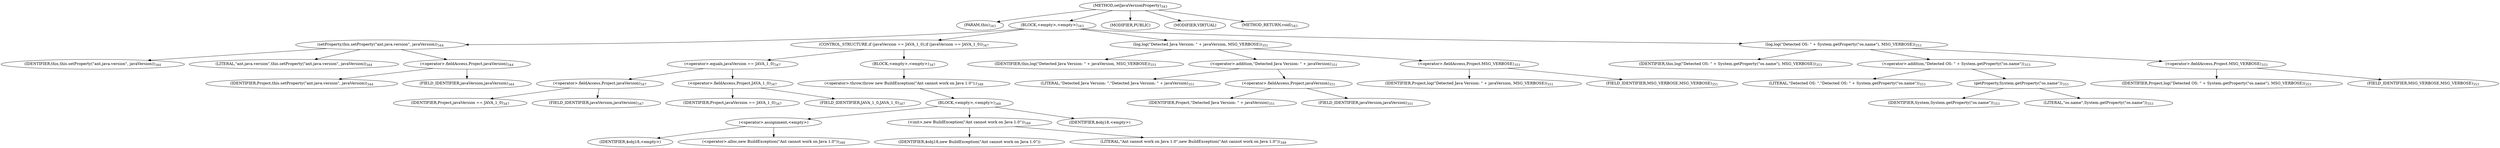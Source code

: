 digraph "setJavaVersionProperty" {  
"1009" [label = <(METHOD,setJavaVersionProperty)<SUB>343</SUB>> ]
"48" [label = <(PARAM,this)<SUB>343</SUB>> ]
"1010" [label = <(BLOCK,&lt;empty&gt;,&lt;empty&gt;)<SUB>343</SUB>> ]
"1011" [label = <(setProperty,this.setProperty(&quot;ant.java.version&quot;, javaVersion))<SUB>344</SUB>> ]
"47" [label = <(IDENTIFIER,this,this.setProperty(&quot;ant.java.version&quot;, javaVersion))<SUB>344</SUB>> ]
"1012" [label = <(LITERAL,&quot;ant.java.version&quot;,this.setProperty(&quot;ant.java.version&quot;, javaVersion))<SUB>344</SUB>> ]
"1013" [label = <(&lt;operator&gt;.fieldAccess,Project.javaVersion)<SUB>344</SUB>> ]
"1014" [label = <(IDENTIFIER,Project,this.setProperty(&quot;ant.java.version&quot;, javaVersion))<SUB>344</SUB>> ]
"1015" [label = <(FIELD_IDENTIFIER,javaVersion,javaVersion)<SUB>344</SUB>> ]
"1016" [label = <(CONTROL_STRUCTURE,if (javaVersion == JAVA_1_0),if (javaVersion == JAVA_1_0))<SUB>347</SUB>> ]
"1017" [label = <(&lt;operator&gt;.equals,javaVersion == JAVA_1_0)<SUB>347</SUB>> ]
"1018" [label = <(&lt;operator&gt;.fieldAccess,Project.javaVersion)<SUB>347</SUB>> ]
"1019" [label = <(IDENTIFIER,Project,javaVersion == JAVA_1_0)<SUB>347</SUB>> ]
"1020" [label = <(FIELD_IDENTIFIER,javaVersion,javaVersion)<SUB>347</SUB>> ]
"1021" [label = <(&lt;operator&gt;.fieldAccess,Project.JAVA_1_0)<SUB>347</SUB>> ]
"1022" [label = <(IDENTIFIER,Project,javaVersion == JAVA_1_0)<SUB>347</SUB>> ]
"1023" [label = <(FIELD_IDENTIFIER,JAVA_1_0,JAVA_1_0)<SUB>347</SUB>> ]
"1024" [label = <(BLOCK,&lt;empty&gt;,&lt;empty&gt;)<SUB>347</SUB>> ]
"1025" [label = <(&lt;operator&gt;.throw,throw new BuildException(&quot;Ant cannot work on Java 1.0&quot;);)<SUB>348</SUB>> ]
"1026" [label = <(BLOCK,&lt;empty&gt;,&lt;empty&gt;)<SUB>348</SUB>> ]
"1027" [label = <(&lt;operator&gt;.assignment,&lt;empty&gt;)> ]
"1028" [label = <(IDENTIFIER,$obj18,&lt;empty&gt;)> ]
"1029" [label = <(&lt;operator&gt;.alloc,new BuildException(&quot;Ant cannot work on Java 1.0&quot;))<SUB>348</SUB>> ]
"1030" [label = <(&lt;init&gt;,new BuildException(&quot;Ant cannot work on Java 1.0&quot;))<SUB>348</SUB>> ]
"1031" [label = <(IDENTIFIER,$obj18,new BuildException(&quot;Ant cannot work on Java 1.0&quot;))> ]
"1032" [label = <(LITERAL,&quot;Ant cannot work on Java 1.0&quot;,new BuildException(&quot;Ant cannot work on Java 1.0&quot;))<SUB>348</SUB>> ]
"1033" [label = <(IDENTIFIER,$obj18,&lt;empty&gt;)> ]
"1034" [label = <(log,log(&quot;Detected Java Version: &quot; + javaVersion, MSG_VERBOSE))<SUB>351</SUB>> ]
"49" [label = <(IDENTIFIER,this,log(&quot;Detected Java Version: &quot; + javaVersion, MSG_VERBOSE))<SUB>351</SUB>> ]
"1035" [label = <(&lt;operator&gt;.addition,&quot;Detected Java Version: &quot; + javaVersion)<SUB>351</SUB>> ]
"1036" [label = <(LITERAL,&quot;Detected Java Version: &quot;,&quot;Detected Java Version: &quot; + javaVersion)<SUB>351</SUB>> ]
"1037" [label = <(&lt;operator&gt;.fieldAccess,Project.javaVersion)<SUB>351</SUB>> ]
"1038" [label = <(IDENTIFIER,Project,&quot;Detected Java Version: &quot; + javaVersion)<SUB>351</SUB>> ]
"1039" [label = <(FIELD_IDENTIFIER,javaVersion,javaVersion)<SUB>351</SUB>> ]
"1040" [label = <(&lt;operator&gt;.fieldAccess,Project.MSG_VERBOSE)<SUB>351</SUB>> ]
"1041" [label = <(IDENTIFIER,Project,log(&quot;Detected Java Version: &quot; + javaVersion, MSG_VERBOSE))<SUB>351</SUB>> ]
"1042" [label = <(FIELD_IDENTIFIER,MSG_VERBOSE,MSG_VERBOSE)<SUB>351</SUB>> ]
"1043" [label = <(log,log(&quot;Detected OS: &quot; + System.getProperty(&quot;os.name&quot;), MSG_VERBOSE))<SUB>353</SUB>> ]
"50" [label = <(IDENTIFIER,this,log(&quot;Detected OS: &quot; + System.getProperty(&quot;os.name&quot;), MSG_VERBOSE))<SUB>353</SUB>> ]
"1044" [label = <(&lt;operator&gt;.addition,&quot;Detected OS: &quot; + System.getProperty(&quot;os.name&quot;))<SUB>353</SUB>> ]
"1045" [label = <(LITERAL,&quot;Detected OS: &quot;,&quot;Detected OS: &quot; + System.getProperty(&quot;os.name&quot;))<SUB>353</SUB>> ]
"1046" [label = <(getProperty,System.getProperty(&quot;os.name&quot;))<SUB>353</SUB>> ]
"1047" [label = <(IDENTIFIER,System,System.getProperty(&quot;os.name&quot;))<SUB>353</SUB>> ]
"1048" [label = <(LITERAL,&quot;os.name&quot;,System.getProperty(&quot;os.name&quot;))<SUB>353</SUB>> ]
"1049" [label = <(&lt;operator&gt;.fieldAccess,Project.MSG_VERBOSE)<SUB>353</SUB>> ]
"1050" [label = <(IDENTIFIER,Project,log(&quot;Detected OS: &quot; + System.getProperty(&quot;os.name&quot;), MSG_VERBOSE))<SUB>353</SUB>> ]
"1051" [label = <(FIELD_IDENTIFIER,MSG_VERBOSE,MSG_VERBOSE)<SUB>353</SUB>> ]
"1052" [label = <(MODIFIER,PUBLIC)> ]
"1053" [label = <(MODIFIER,VIRTUAL)> ]
"1054" [label = <(METHOD_RETURN,void)<SUB>343</SUB>> ]
  "1009" -> "48" 
  "1009" -> "1010" 
  "1009" -> "1052" 
  "1009" -> "1053" 
  "1009" -> "1054" 
  "1010" -> "1011" 
  "1010" -> "1016" 
  "1010" -> "1034" 
  "1010" -> "1043" 
  "1011" -> "47" 
  "1011" -> "1012" 
  "1011" -> "1013" 
  "1013" -> "1014" 
  "1013" -> "1015" 
  "1016" -> "1017" 
  "1016" -> "1024" 
  "1017" -> "1018" 
  "1017" -> "1021" 
  "1018" -> "1019" 
  "1018" -> "1020" 
  "1021" -> "1022" 
  "1021" -> "1023" 
  "1024" -> "1025" 
  "1025" -> "1026" 
  "1026" -> "1027" 
  "1026" -> "1030" 
  "1026" -> "1033" 
  "1027" -> "1028" 
  "1027" -> "1029" 
  "1030" -> "1031" 
  "1030" -> "1032" 
  "1034" -> "49" 
  "1034" -> "1035" 
  "1034" -> "1040" 
  "1035" -> "1036" 
  "1035" -> "1037" 
  "1037" -> "1038" 
  "1037" -> "1039" 
  "1040" -> "1041" 
  "1040" -> "1042" 
  "1043" -> "50" 
  "1043" -> "1044" 
  "1043" -> "1049" 
  "1044" -> "1045" 
  "1044" -> "1046" 
  "1046" -> "1047" 
  "1046" -> "1048" 
  "1049" -> "1050" 
  "1049" -> "1051" 
}
